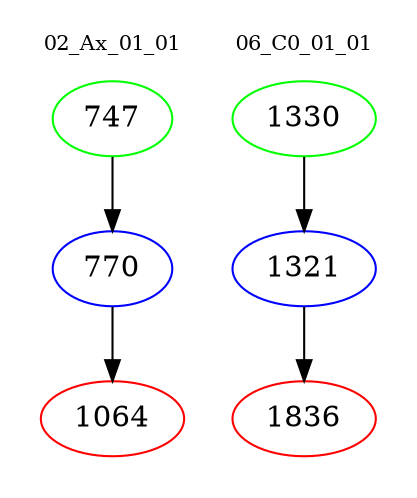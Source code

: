 digraph{
subgraph cluster_0 {
color = white
label = "02_Ax_01_01";
fontsize=10;
T0_747 [label="747", color="green"]
T0_747 -> T0_770 [color="black"]
T0_770 [label="770", color="blue"]
T0_770 -> T0_1064 [color="black"]
T0_1064 [label="1064", color="red"]
}
subgraph cluster_1 {
color = white
label = "06_C0_01_01";
fontsize=10;
T1_1330 [label="1330", color="green"]
T1_1330 -> T1_1321 [color="black"]
T1_1321 [label="1321", color="blue"]
T1_1321 -> T1_1836 [color="black"]
T1_1836 [label="1836", color="red"]
}
}

